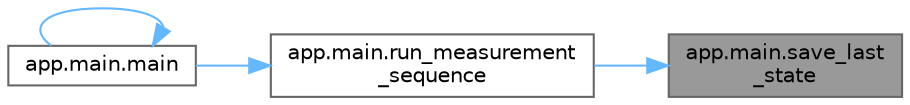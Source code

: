 digraph "app.main.save_last_state"
{
 // LATEX_PDF_SIZE
  bgcolor="transparent";
  edge [fontname=Helvetica,fontsize=10,labelfontname=Helvetica,labelfontsize=10];
  node [fontname=Helvetica,fontsize=10,shape=box,height=0.2,width=0.4];
  rankdir="RL";
  Node1 [id="Node000001",label="app.main.save_last\l_state",height=0.2,width=0.4,color="gray40", fillcolor="grey60", style="filled", fontcolor="black",tooltip="Sauvegarde l'état courant et historique par canal dans un fichier JSON."];
  Node1 -> Node2 [id="edge1_Node000001_Node000002",dir="back",color="steelblue1",style="solid",tooltip=" "];
  Node2 [id="Node000002",label="app.main.run_measurement\l_sequence",height=0.2,width=0.4,color="grey40", fillcolor="white", style="filled",URL="$namespaceapp_1_1main.html#abde8d10de044e070eb5eab1e448cd558",tooltip="Exécute une séquence complète de mesures pour tous les canaux activés selon la configuration fournie."];
  Node2 -> Node3 [id="edge2_Node000002_Node000003",dir="back",color="steelblue1",style="solid",tooltip=" "];
  Node3 [id="Node000003",label="app.main.main",height=0.2,width=0.4,color="grey40", fillcolor="white", style="filled",URL="$namespaceapp_1_1main.html#a3e4dda2887e910e984519bea9a420dc2",tooltip="Point d'entrée principal du programme."];
  Node3 -> Node3 [id="edge3_Node000003_Node000003",dir="back",color="steelblue1",style="solid",tooltip=" "];
}
